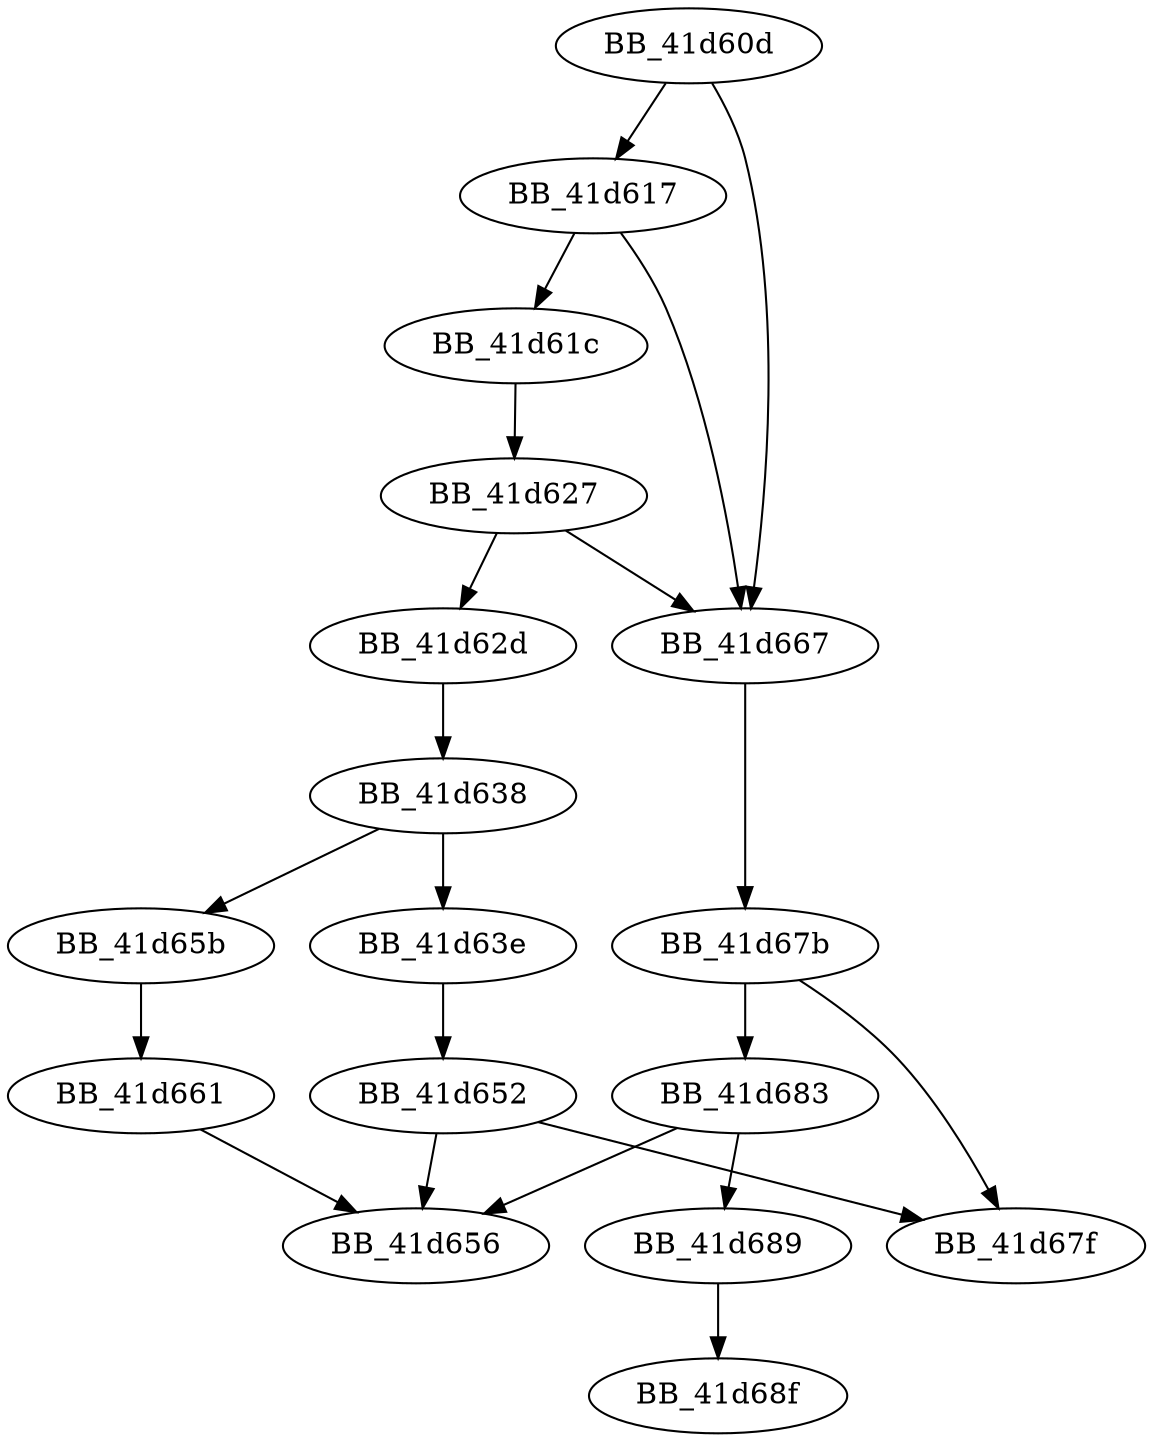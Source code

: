 DiGraph _ProcessCodePage{
BB_41d60d->BB_41d617
BB_41d60d->BB_41d667
BB_41d617->BB_41d61c
BB_41d617->BB_41d667
BB_41d61c->BB_41d627
BB_41d627->BB_41d62d
BB_41d627->BB_41d667
BB_41d62d->BB_41d638
BB_41d638->BB_41d63e
BB_41d638->BB_41d65b
BB_41d63e->BB_41d652
BB_41d652->BB_41d656
BB_41d652->BB_41d67f
BB_41d65b->BB_41d661
BB_41d661->BB_41d656
BB_41d667->BB_41d67b
BB_41d67b->BB_41d67f
BB_41d67b->BB_41d683
BB_41d683->BB_41d656
BB_41d683->BB_41d689
BB_41d689->BB_41d68f
}
